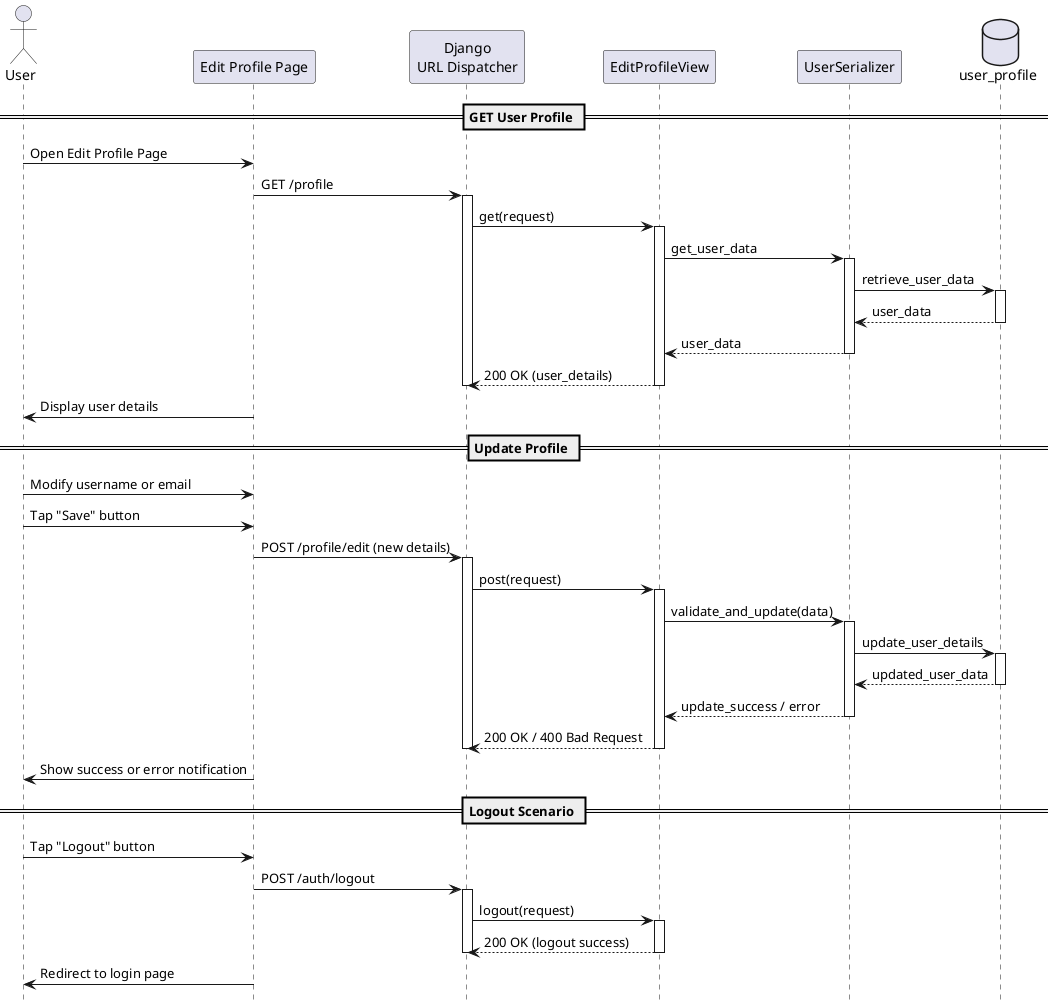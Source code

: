 @startuml profile

hide footbox

actor User
participant "Edit Profile Page" as UI
participant "Django\nURL Dispatcher" as API
participant "EditProfileView" as view_edit_profile
participant "UserSerializer" as serializer_user
database "user_profile" as table_users

== GET User Profile ==
User -> UI: Open Edit Profile Page
UI -> API: GET /profile
activate API

API -> view_edit_profile: get(request)
activate view_edit_profile

view_edit_profile -> serializer_user: get_user_data
activate serializer_user

serializer_user -> table_users: retrieve_user_data
activate table_users

table_users --> serializer_user: user_data
deactivate table_users

serializer_user --> view_edit_profile: user_data
deactivate serializer_user

view_edit_profile --> API: 200 OK (user_details)
deactivate view_edit_profile
deactivate API

UI -> User: Display user details

== Update Profile ==
User -> UI: Modify username or email
User -> UI: Tap "Save" button
UI -> API: POST /profile/edit (new details)
activate API

API -> view_edit_profile: post(request)
activate view_edit_profile

view_edit_profile -> serializer_user: validate_and_update(data)
activate serializer_user

serializer_user -> table_users: update_user_details
activate table_users

table_users --> serializer_user: updated_user_data
deactivate table_users

serializer_user --> view_edit_profile: update_success / error
deactivate serializer_user

view_edit_profile --> API: 200 OK / 400 Bad Request
deactivate view_edit_profile
deactivate API

UI -> User: Show success or error notification

== Logout Scenario ==
User -> UI: Tap "Logout" button
UI -> API: POST /auth/logout
activate API

API -> view_edit_profile: logout(request)
activate view_edit_profile

view_edit_profile --> API: 200 OK (logout success)
deactivate view_edit_profile
deactivate API

UI -> User: Redirect to login page

@enduml
